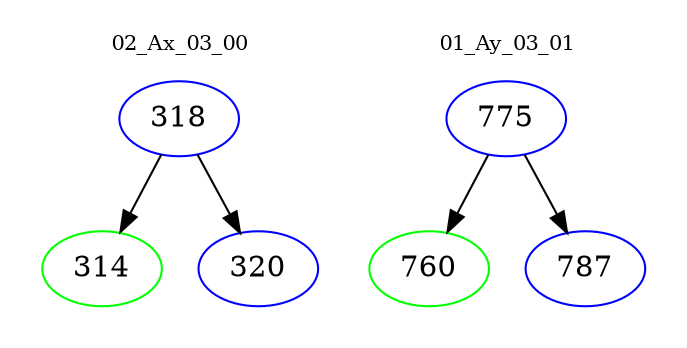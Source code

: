 digraph{
subgraph cluster_0 {
color = white
label = "02_Ax_03_00";
fontsize=10;
T0_318 [label="318", color="blue"]
T0_318 -> T0_314 [color="black"]
T0_314 [label="314", color="green"]
T0_318 -> T0_320 [color="black"]
T0_320 [label="320", color="blue"]
}
subgraph cluster_1 {
color = white
label = "01_Ay_03_01";
fontsize=10;
T1_775 [label="775", color="blue"]
T1_775 -> T1_760 [color="black"]
T1_760 [label="760", color="green"]
T1_775 -> T1_787 [color="black"]
T1_787 [label="787", color="blue"]
}
}
